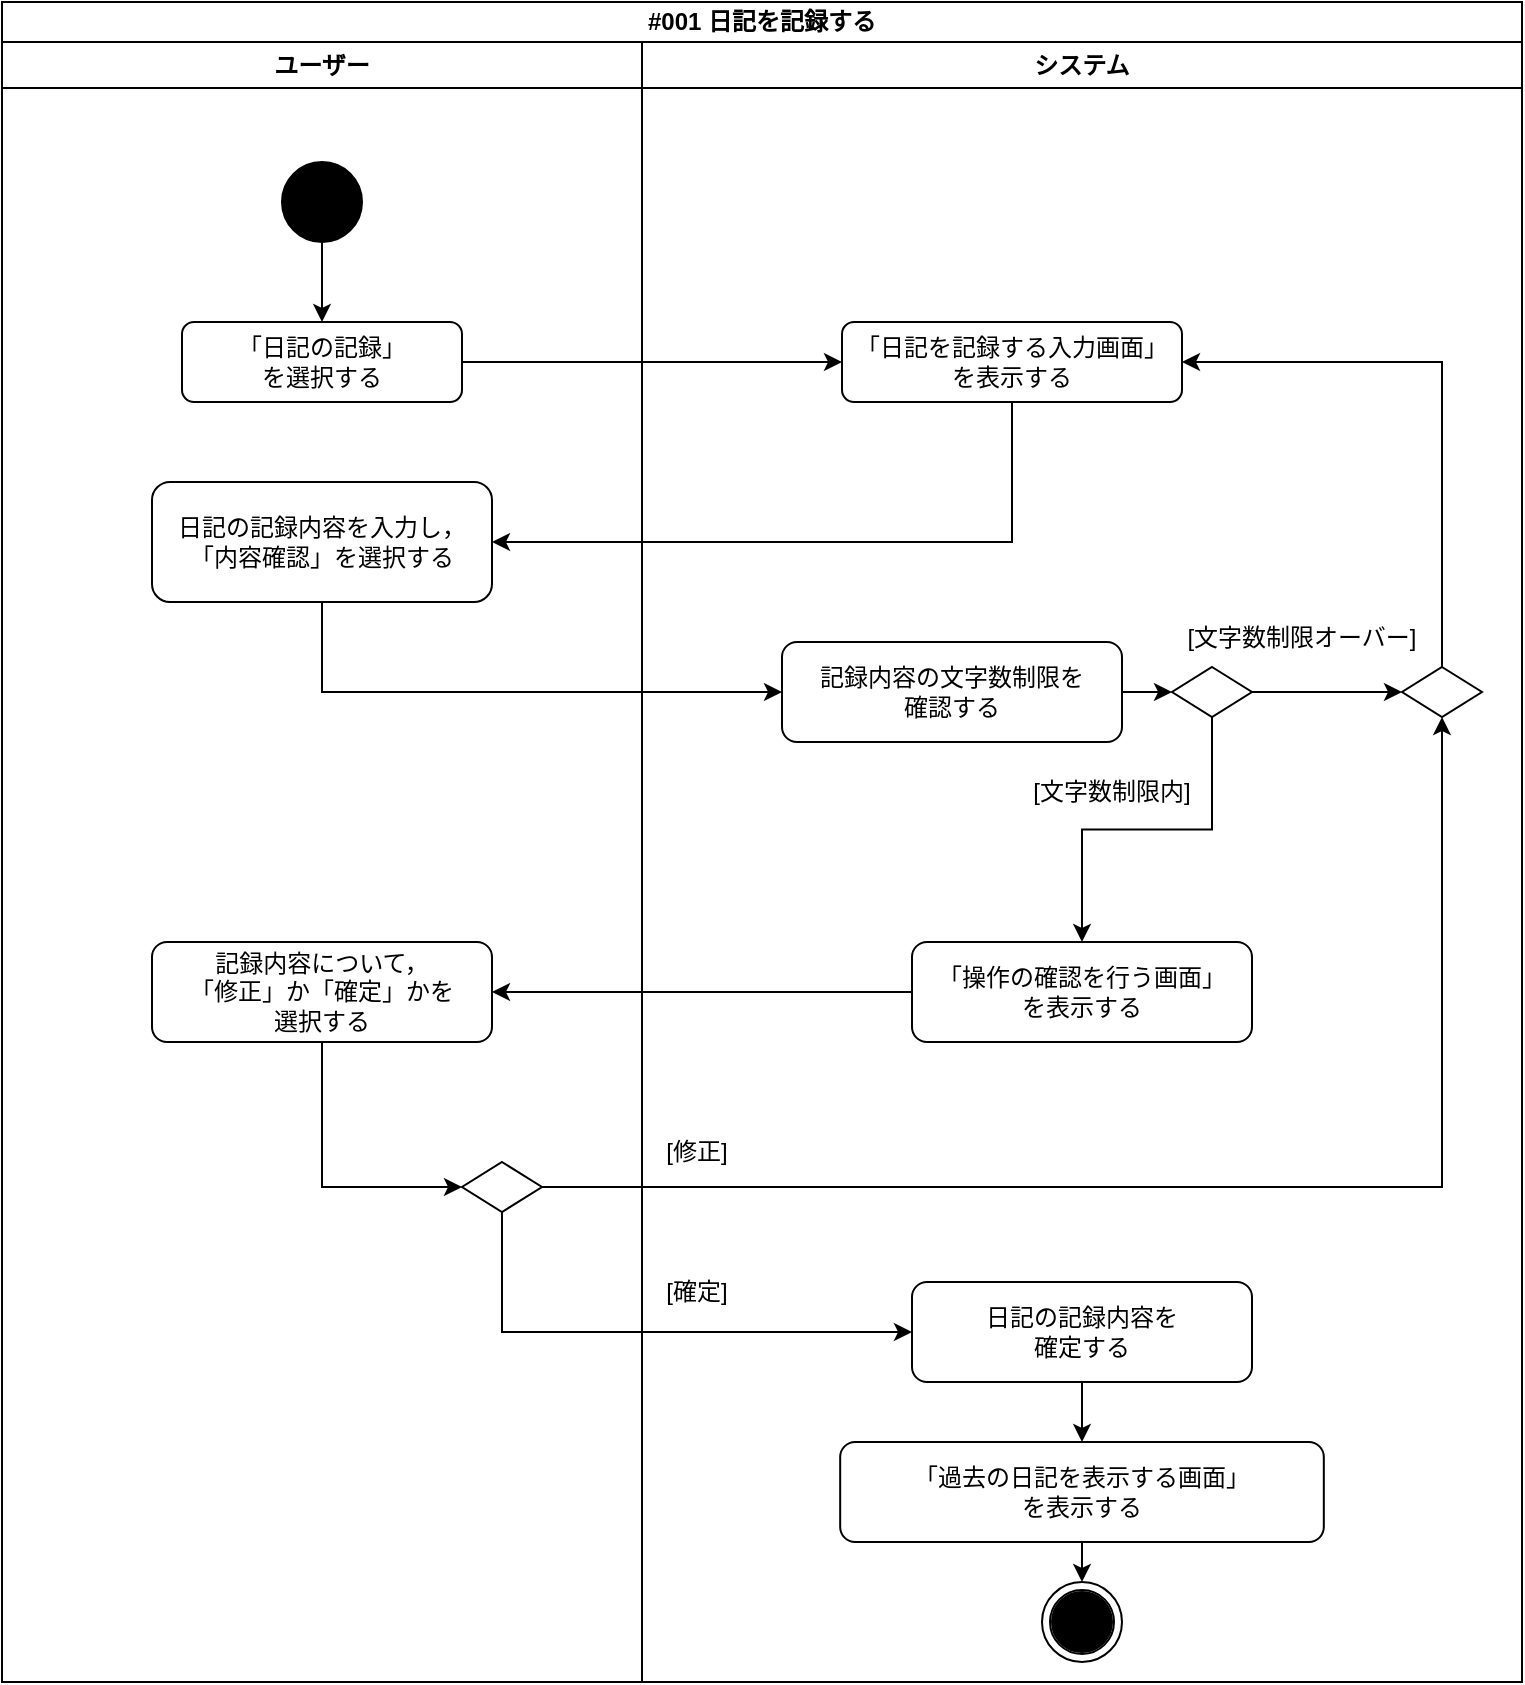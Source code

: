 <mxfile>
    <diagram id="PJhBvZbjIUu8iOUgB9s-" name="ページ1">
        <mxGraphModel dx="1525" dy="1088" grid="1" gridSize="10" guides="1" tooltips="1" connect="1" arrows="1" fold="1" page="1" pageScale="1" pageWidth="827" pageHeight="1169" math="0" shadow="0">
            <root>
                <mxCell id="0"/>
                <mxCell id="1" parent="0"/>
                <mxCell id="42" value="#001 日記を記録する" style="swimlane;whiteSpace=wrap;html=1;swimlaneLine=1;startSize=20;rounded=0;" parent="1" vertex="1">
                    <mxGeometry x="40" y="40" width="760" height="840" as="geometry"/>
                </mxCell>
                <mxCell id="47" value="ユーザー" style="swimlane;whiteSpace=wrap;html=1;" parent="42" vertex="1">
                    <mxGeometry y="20" width="320" height="820" as="geometry">
                        <mxRectangle y="20" width="90" height="30" as="alternateBounds"/>
                    </mxGeometry>
                </mxCell>
                <mxCell id="60" style="edgeStyle=none;html=1;exitX=0.5;exitY=1;exitDx=0;exitDy=0;entryX=0.5;entryY=0;entryDx=0;entryDy=0;rounded=0;" edge="1" parent="47" source="49" target="50">
                    <mxGeometry relative="1" as="geometry"/>
                </mxCell>
                <mxCell id="49" value="" style="ellipse;whiteSpace=wrap;html=1;aspect=fixed;fillColor=#000000;" vertex="1" parent="47">
                    <mxGeometry x="140" y="60" width="40" height="40" as="geometry"/>
                </mxCell>
                <mxCell id="50" value="「日記の記録」&lt;br&gt;を選択する" style="rounded=1;whiteSpace=wrap;html=1;fillColor=none;" vertex="1" parent="47">
                    <mxGeometry x="90" y="140" width="140" height="40" as="geometry"/>
                </mxCell>
                <mxCell id="58" value="日記の記録内容を入力し，&lt;br&gt;「内容確認」を選択する" style="rounded=1;whiteSpace=wrap;html=1;fillColor=none;" vertex="1" parent="47">
                    <mxGeometry x="75" y="220" width="170" height="60" as="geometry"/>
                </mxCell>
                <mxCell id="81" value="記録内容について，&lt;br&gt;「修正」か「確定」かを&lt;br&gt;選択する" style="rounded=1;whiteSpace=wrap;html=1;fillColor=none;" vertex="1" parent="47">
                    <mxGeometry x="75" y="450" width="170" height="50" as="geometry"/>
                </mxCell>
                <mxCell id="83" value="" style="rhombus;whiteSpace=wrap;html=1;rounded=0;shadow=0;sketch=0;fillStyle=auto;strokeColor=default;strokeWidth=1;fontColor=#000000;fillColor=none;" vertex="1" parent="47">
                    <mxGeometry x="230" y="560" width="40" height="25" as="geometry"/>
                </mxCell>
                <mxCell id="84" style="edgeStyle=orthogonalEdgeStyle;html=1;exitX=0.5;exitY=1;exitDx=0;exitDy=0;entryX=0;entryY=0.5;entryDx=0;entryDy=0;fontColor=#000000;rounded=0;" edge="1" parent="47" source="81" target="83">
                    <mxGeometry relative="1" as="geometry"/>
                </mxCell>
                <mxCell id="48" value="システム" style="swimlane;whiteSpace=wrap;html=1;" parent="42" vertex="1">
                    <mxGeometry x="320" y="20" width="440" height="820" as="geometry">
                        <mxRectangle x="320" y="20" width="90" height="30" as="alternateBounds"/>
                    </mxGeometry>
                </mxCell>
                <mxCell id="51" value="「日記を記録する入力画面」&lt;br&gt;を表示する" style="rounded=1;whiteSpace=wrap;html=1;fillColor=none;" vertex="1" parent="48">
                    <mxGeometry x="100" y="140" width="170" height="40" as="geometry"/>
                </mxCell>
                <mxCell id="74" style="edgeStyle=orthogonalEdgeStyle;html=1;exitX=1;exitY=0.5;exitDx=0;exitDy=0;entryX=0;entryY=0.5;entryDx=0;entryDy=0;fontColor=#000000;rounded=0;" edge="1" parent="48" source="70" target="73">
                    <mxGeometry relative="1" as="geometry"/>
                </mxCell>
                <mxCell id="70" value="記録内容の文字数制限を&lt;br&gt;確認する" style="rounded=1;whiteSpace=wrap;html=1;fillColor=none;" vertex="1" parent="48">
                    <mxGeometry x="70" y="300" width="170" height="50" as="geometry"/>
                </mxCell>
                <mxCell id="71" value="「操作の確認を行う画面」&lt;br&gt;を表示する" style="rounded=1;whiteSpace=wrap;html=1;fillColor=none;" vertex="1" parent="48">
                    <mxGeometry x="135" y="450" width="170" height="50" as="geometry"/>
                </mxCell>
                <mxCell id="69" value="" style="group" vertex="1" connectable="0" parent="48">
                    <mxGeometry x="200" y="770" width="140" height="40" as="geometry"/>
                </mxCell>
                <mxCell id="64" value="" style="ellipse;shape=doubleEllipse;whiteSpace=wrap;html=1;aspect=fixed;rounded=0;fillColor=none;" vertex="1" parent="69">
                    <mxGeometry width="40" height="40" as="geometry"/>
                </mxCell>
                <mxCell id="68" value="" style="ellipse;whiteSpace=wrap;html=1;aspect=fixed;fillColor=#000000;" vertex="1" parent="69">
                    <mxGeometry x="5.004" y="5" width="30" height="30" as="geometry"/>
                </mxCell>
                <mxCell id="76" style="edgeStyle=orthogonalEdgeStyle;html=1;exitX=1;exitY=0.5;exitDx=0;exitDy=0;fontColor=#000000;rounded=0;" edge="1" parent="48" source="73" target="75">
                    <mxGeometry relative="1" as="geometry"/>
                </mxCell>
                <mxCell id="80" style="edgeStyle=orthogonalEdgeStyle;html=1;exitX=0.5;exitY=1;exitDx=0;exitDy=0;entryX=0.5;entryY=0;entryDx=0;entryDy=0;fontColor=#000000;rounded=0;" edge="1" parent="48" source="73" target="71">
                    <mxGeometry relative="1" as="geometry"/>
                </mxCell>
                <mxCell id="73" value="" style="rhombus;whiteSpace=wrap;html=1;rounded=0;shadow=0;sketch=0;fillStyle=auto;strokeColor=default;strokeWidth=1;fontColor=#000000;fillColor=none;" vertex="1" parent="48">
                    <mxGeometry x="265" y="312.5" width="40" height="25" as="geometry"/>
                </mxCell>
                <mxCell id="77" style="edgeStyle=orthogonalEdgeStyle;html=1;exitX=0.5;exitY=0;exitDx=0;exitDy=0;entryX=1;entryY=0.5;entryDx=0;entryDy=0;fontColor=#000000;rounded=0;" edge="1" parent="48" source="75" target="51">
                    <mxGeometry relative="1" as="geometry"/>
                </mxCell>
                <mxCell id="75" value="" style="rhombus;whiteSpace=wrap;html=1;rounded=0;shadow=0;sketch=0;fillStyle=auto;strokeColor=default;strokeWidth=1;fontColor=#000000;fillColor=none;" vertex="1" parent="48">
                    <mxGeometry x="380" y="312.5" width="40" height="25" as="geometry"/>
                </mxCell>
                <mxCell id="90" style="edgeStyle=orthogonalEdgeStyle;rounded=0;html=1;exitX=0.5;exitY=1;exitDx=0;exitDy=0;entryX=0.5;entryY=0;entryDx=0;entryDy=0;fontColor=#000000;" edge="1" parent="48" source="87" target="88">
                    <mxGeometry relative="1" as="geometry"/>
                </mxCell>
                <mxCell id="87" value="日記の記録内容を&lt;br&gt;確定する" style="rounded=1;whiteSpace=wrap;html=1;fillColor=none;" vertex="1" parent="48">
                    <mxGeometry x="135" y="620" width="170" height="50" as="geometry"/>
                </mxCell>
                <mxCell id="91" style="edgeStyle=orthogonalEdgeStyle;rounded=0;html=1;exitX=0.5;exitY=1;exitDx=0;exitDy=0;entryX=0.5;entryY=0;entryDx=0;entryDy=0;fontColor=#000000;" edge="1" parent="48" source="88" target="64">
                    <mxGeometry relative="1" as="geometry"/>
                </mxCell>
                <mxCell id="88" value="「過去の日記を表示する画面」&lt;br&gt;を表示する" style="rounded=1;whiteSpace=wrap;html=1;fillColor=none;" vertex="1" parent="48">
                    <mxGeometry x="99.092" y="700" width="241.818" height="50" as="geometry"/>
                </mxCell>
                <mxCell id="94" value="[修正]" style="text;html=1;strokeColor=none;fillColor=none;align=center;verticalAlign=middle;whiteSpace=wrap;rounded=0;shadow=0;sketch=0;fillStyle=auto;strokeWidth=1;fontColor=#000000;" vertex="1" parent="48">
                    <mxGeometry x="5" y="540" width="45" height="30" as="geometry"/>
                </mxCell>
                <mxCell id="95" value="[文字数制限内]" style="text;html=1;strokeColor=none;fillColor=none;align=center;verticalAlign=middle;whiteSpace=wrap;rounded=0;shadow=0;sketch=0;fillStyle=auto;strokeWidth=1;fontColor=#000000;" vertex="1" parent="48">
                    <mxGeometry x="170" y="360" width="130" height="30" as="geometry"/>
                </mxCell>
                <mxCell id="96" value="[文字数制限オーバー]" style="text;html=1;strokeColor=none;fillColor=none;align=center;verticalAlign=middle;whiteSpace=wrap;rounded=0;shadow=0;sketch=0;fillStyle=auto;strokeWidth=1;fontColor=#000000;" vertex="1" parent="48">
                    <mxGeometry x="265" y="282.5" width="130" height="30" as="geometry"/>
                </mxCell>
                <mxCell id="97" value="[確定]" style="text;html=1;strokeColor=none;fillColor=none;align=center;verticalAlign=middle;whiteSpace=wrap;rounded=0;shadow=0;sketch=0;fillStyle=auto;strokeWidth=1;fontColor=#000000;" vertex="1" parent="48">
                    <mxGeometry x="5" y="610" width="45" height="30" as="geometry"/>
                </mxCell>
                <mxCell id="62" style="edgeStyle=none;html=1;exitX=1;exitY=0.5;exitDx=0;exitDy=0;entryX=0;entryY=0.5;entryDx=0;entryDy=0;rounded=0;" edge="1" parent="42" source="50" target="51">
                    <mxGeometry relative="1" as="geometry"/>
                </mxCell>
                <mxCell id="63" style="html=1;exitX=0.5;exitY=1;exitDx=0;exitDy=0;entryX=1;entryY=0.5;entryDx=0;entryDy=0;edgeStyle=orthogonalEdgeStyle;rounded=0;" edge="1" parent="42" source="51" target="58">
                    <mxGeometry relative="1" as="geometry"/>
                </mxCell>
                <mxCell id="72" style="edgeStyle=orthogonalEdgeStyle;html=1;exitX=0.5;exitY=1;exitDx=0;exitDy=0;entryX=0;entryY=0.5;entryDx=0;entryDy=0;fontColor=#000000;rounded=0;" edge="1" parent="42" source="58" target="70">
                    <mxGeometry relative="1" as="geometry"/>
                </mxCell>
                <mxCell id="82" style="edgeStyle=orthogonalEdgeStyle;html=1;exitX=0;exitY=0.5;exitDx=0;exitDy=0;fontColor=#000000;rounded=0;" edge="1" parent="42" source="71" target="81">
                    <mxGeometry relative="1" as="geometry"/>
                </mxCell>
                <mxCell id="86" style="edgeStyle=orthogonalEdgeStyle;html=1;exitX=1;exitY=0.5;exitDx=0;exitDy=0;entryX=0.5;entryY=1;entryDx=0;entryDy=0;fontColor=#000000;rounded=0;" edge="1" parent="42" source="83" target="75">
                    <mxGeometry relative="1" as="geometry">
                        <Array as="points">
                            <mxPoint x="720" y="592"/>
                        </Array>
                    </mxGeometry>
                </mxCell>
                <mxCell id="89" style="edgeStyle=orthogonalEdgeStyle;rounded=0;html=1;exitX=0.5;exitY=1;exitDx=0;exitDy=0;entryX=0;entryY=0.5;entryDx=0;entryDy=0;fontColor=#000000;" edge="1" parent="42" source="83" target="87">
                    <mxGeometry relative="1" as="geometry"/>
                </mxCell>
            </root>
        </mxGraphModel>
    </diagram>
</mxfile>